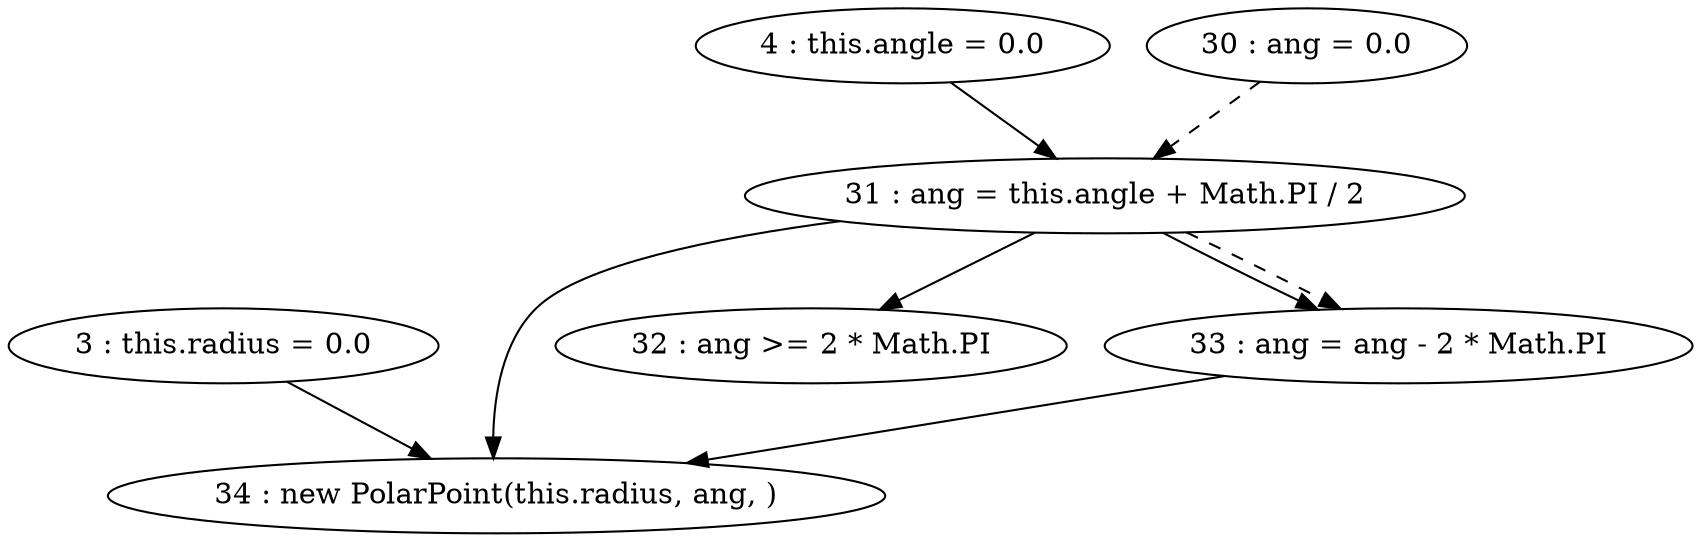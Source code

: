 digraph G {
"3 : this.radius = 0.0"
"3 : this.radius = 0.0" -> "34 : new PolarPoint(this.radius, ang, )"
"4 : this.angle = 0.0"
"4 : this.angle = 0.0" -> "31 : ang = this.angle + Math.PI / 2"
"30 : ang = 0.0"
"30 : ang = 0.0" -> "31 : ang = this.angle + Math.PI / 2" [style=dashed]
"31 : ang = this.angle + Math.PI / 2"
"31 : ang = this.angle + Math.PI / 2" -> "32 : ang >= 2 * Math.PI"
"31 : ang = this.angle + Math.PI / 2" -> "33 : ang = ang - 2 * Math.PI"
"31 : ang = this.angle + Math.PI / 2" -> "34 : new PolarPoint(this.radius, ang, )"
"31 : ang = this.angle + Math.PI / 2" -> "33 : ang = ang - 2 * Math.PI" [style=dashed]
"32 : ang >= 2 * Math.PI"
"33 : ang = ang - 2 * Math.PI"
"33 : ang = ang - 2 * Math.PI" -> "34 : new PolarPoint(this.radius, ang, )"
"34 : new PolarPoint(this.radius, ang, )"
}